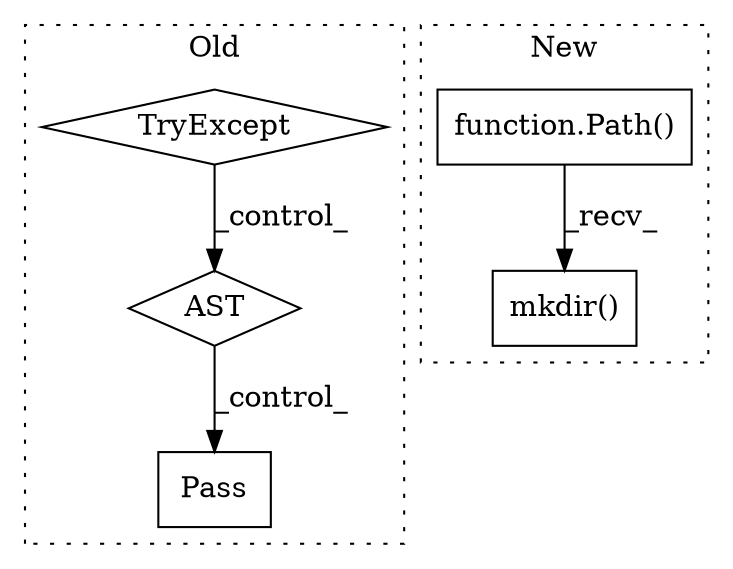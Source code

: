 digraph G {
subgraph cluster0 {
1 [label="Pass" a="62" s="36849" l="4" shape="box"];
3 [label="AST" a="2" s="36808,0" l="7,0" shape="diamond"];
5 [label="TryExcept" a="71" s="36735" l="21" shape="diamond"];
label = "Old";
style="dotted";
}
subgraph cluster1 {
2 [label="function.Path()" a="75" s="37099,37115" l="5,1" shape="box"];
4 [label="mkdir()" a="75" s="37099" l="52" shape="box"];
label = "New";
style="dotted";
}
2 -> 4 [label="_recv_"];
3 -> 1 [label="_control_"];
5 -> 3 [label="_control_"];
}